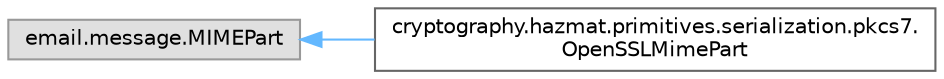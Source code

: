 digraph "Graphical Class Hierarchy"
{
 // LATEX_PDF_SIZE
  bgcolor="transparent";
  edge [fontname=Helvetica,fontsize=10,labelfontname=Helvetica,labelfontsize=10];
  node [fontname=Helvetica,fontsize=10,shape=box,height=0.2,width=0.4];
  rankdir="LR";
  Node0 [id="Node000000",label="email.message.MIMEPart",height=0.2,width=0.4,color="grey60", fillcolor="#E0E0E0", style="filled",tooltip=" "];
  Node0 -> Node1 [id="edge1806_Node000000_Node000001",dir="back",color="steelblue1",style="solid",tooltip=" "];
  Node1 [id="Node000001",label="cryptography.hazmat.primitives.serialization.pkcs7.\lOpenSSLMimePart",height=0.2,width=0.4,color="grey40", fillcolor="white", style="filled",URL="$classcryptography_1_1hazmat_1_1primitives_1_1serialization_1_1pkcs7_1_1_open_s_s_l_mime_part.html",tooltip=" "];
}
